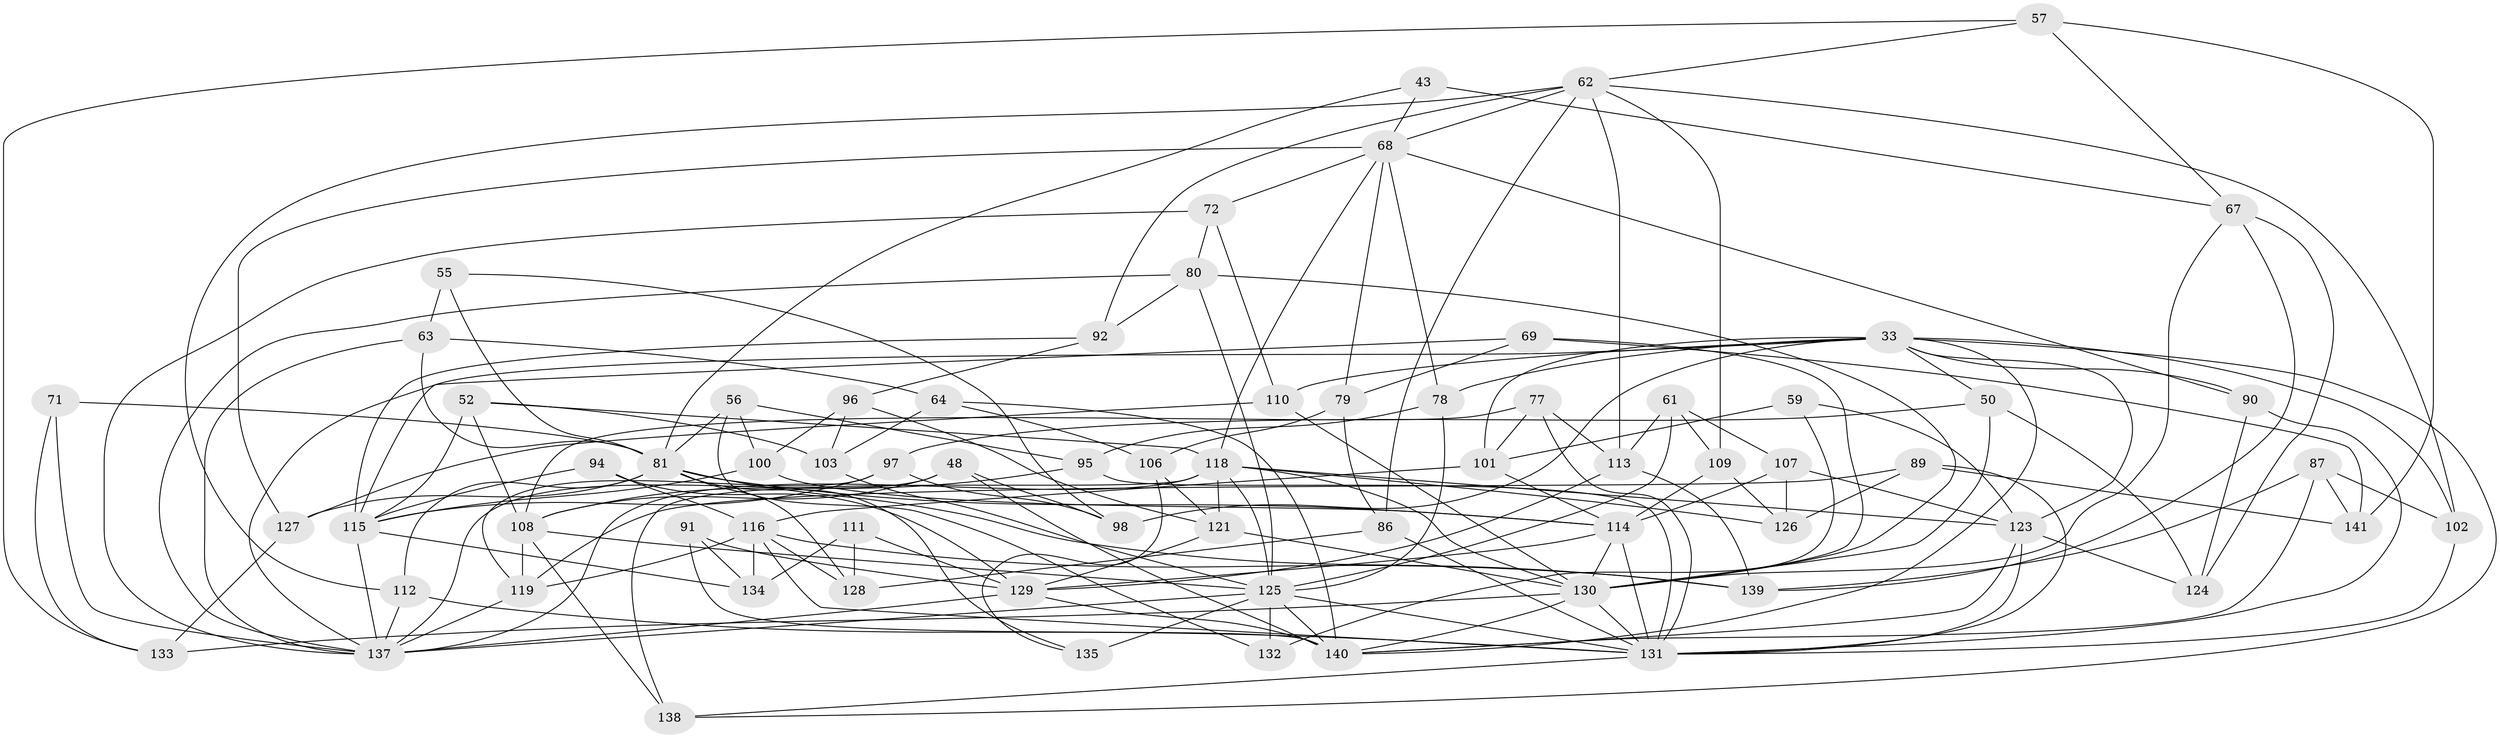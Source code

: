 // original degree distribution, {4: 1.0}
// Generated by graph-tools (version 1.1) at 2025/58/03/09/25 04:58:06]
// undirected, 70 vertices, 181 edges
graph export_dot {
graph [start="1"]
  node [color=gray90,style=filled];
  33 [super="+2+24+10+30"];
  43;
  48;
  50;
  52;
  55;
  56;
  57;
  59;
  61;
  62 [super="+14+51"];
  63 [super="+12"];
  64;
  67 [super="+32"];
  68 [super="+18"];
  69;
  71;
  72;
  77;
  78;
  79;
  80 [super="+29"];
  81 [super="+8+20+73"];
  86;
  87;
  89;
  90;
  91;
  92;
  94;
  95;
  96;
  97;
  98;
  100;
  101 [super="+82"];
  102;
  103;
  106;
  107;
  108 [super="+99"];
  109;
  110;
  111;
  112;
  113 [super="+1"];
  114 [super="+31+85+74"];
  115 [super="+4+41"];
  116 [super="+66"];
  118 [super="+23+37+88"];
  119 [super="+39"];
  121 [super="+60"];
  123 [super="+46+53"];
  124;
  125 [super="+117"];
  126;
  127;
  128 [super="+75"];
  129 [super="+13+17+22"];
  130 [super="+19+105+120"];
  131 [super="+36+84+83"];
  132 [super="+122"];
  133;
  134;
  135;
  137 [super="+21+65+44+76+104"];
  138 [super="+58"];
  139 [super="+70"];
  140 [super="+136"];
  141;
  33 -- 138;
  33 -- 110;
  33 -- 50;
  33 -- 98;
  33 -- 101 [weight=2];
  33 -- 78;
  33 -- 90;
  33 -- 102;
  33 -- 140;
  33 -- 137;
  33 -- 123;
  43 -- 67 [weight=2];
  43 -- 68;
  43 -- 81;
  48 -- 98;
  48 -- 108;
  48 -- 140;
  48 -- 137;
  50 -- 97;
  50 -- 124;
  50 -- 130;
  52 -- 103;
  52 -- 115;
  52 -- 118;
  52 -- 108;
  55 -- 63 [weight=2];
  55 -- 98;
  55 -- 81;
  56 -- 95;
  56 -- 100;
  56 -- 132;
  56 -- 81;
  57 -- 62;
  57 -- 133;
  57 -- 141;
  57 -- 67;
  59 -- 132;
  59 -- 101 [weight=2];
  59 -- 123;
  61 -- 109;
  61 -- 107;
  61 -- 113;
  61 -- 125;
  62 -- 113;
  62 -- 68;
  62 -- 109;
  62 -- 86;
  62 -- 112;
  62 -- 92;
  62 -- 102;
  63 -- 64;
  63 -- 137 [weight=2];
  63 -- 81;
  64 -- 103;
  64 -- 106;
  64 -- 140;
  67 -- 124;
  67 -- 130;
  67 -- 139;
  68 -- 79;
  68 -- 90;
  68 -- 72;
  68 -- 78;
  68 -- 127;
  68 -- 118;
  69 -- 130;
  69 -- 141;
  69 -- 79;
  69 -- 115;
  71 -- 133;
  71 -- 81;
  71 -- 137 [weight=2];
  72 -- 110;
  72 -- 80;
  72 -- 137;
  77 -- 108;
  77 -- 113;
  77 -- 101;
  77 -- 131;
  78 -- 95;
  78 -- 125;
  79 -- 106;
  79 -- 86;
  80 -- 125 [weight=2];
  80 -- 137;
  80 -- 92;
  80 -- 130;
  81 -- 128 [weight=2];
  81 -- 112;
  81 -- 127;
  81 -- 135;
  81 -- 114;
  81 -- 139;
  86 -- 128;
  86 -- 131;
  87 -- 140;
  87 -- 139;
  87 -- 141;
  87 -- 102;
  89 -- 141;
  89 -- 126;
  89 -- 119;
  89 -- 131;
  90 -- 124;
  90 -- 131;
  91 -- 134;
  91 -- 129 [weight=2];
  91 -- 140;
  92 -- 96;
  92 -- 115;
  94 -- 129 [weight=2];
  94 -- 115;
  94 -- 116;
  95 -- 108;
  95 -- 131;
  96 -- 100;
  96 -- 103;
  96 -- 121;
  97 -- 98;
  97 -- 115;
  97 -- 119;
  100 -- 115;
  100 -- 114;
  101 -- 114 [weight=2];
  101 -- 116;
  102 -- 131;
  103 -- 125;
  106 -- 135;
  106 -- 121;
  107 -- 126;
  107 -- 123;
  107 -- 114;
  108 -- 125 [weight=2];
  108 -- 119 [weight=2];
  108 -- 138 [weight=2];
  109 -- 126;
  109 -- 114;
  110 -- 127;
  110 -- 130;
  111 -- 128 [weight=2];
  111 -- 134;
  111 -- 129;
  112 -- 137;
  112 -- 131;
  113 -- 129 [weight=2];
  113 -- 139;
  114 -- 130;
  114 -- 129 [weight=2];
  114 -- 131;
  115 -- 134;
  115 -- 137;
  116 -- 139 [weight=2];
  116 -- 128;
  116 -- 134;
  116 -- 119;
  116 -- 131;
  118 -- 137 [weight=3];
  118 -- 121;
  118 -- 125 [weight=3];
  118 -- 130;
  118 -- 138 [weight=2];
  118 -- 126;
  118 -- 123;
  119 -- 137;
  121 -- 130 [weight=2];
  121 -- 129;
  123 -- 124;
  123 -- 131 [weight=2];
  123 -- 140;
  125 -- 132 [weight=4];
  125 -- 135 [weight=2];
  125 -- 140 [weight=2];
  125 -- 131;
  125 -- 137;
  127 -- 133;
  129 -- 140;
  129 -- 137;
  130 -- 133;
  130 -- 140;
  130 -- 131;
  131 -- 138;
}
